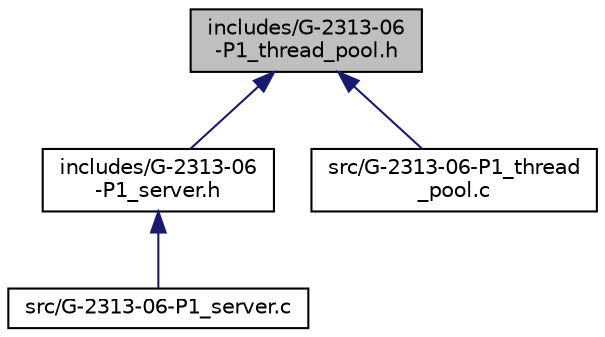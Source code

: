 digraph "includes/G-2313-06-P1_thread_pool.h"
{
  edge [fontname="Helvetica",fontsize="10",labelfontname="Helvetica",labelfontsize="10"];
  node [fontname="Helvetica",fontsize="10",shape=record];
  Node1 [label="includes/G-2313-06\l-P1_thread_pool.h",height=0.2,width=0.4,color="black", fillcolor="grey75", style="filled", fontcolor="black"];
  Node1 -> Node2 [dir="back",color="midnightblue",fontsize="10",style="solid",fontname="Helvetica"];
  Node2 [label="includes/G-2313-06\l-P1_server.h",height=0.2,width=0.4,color="black", fillcolor="white", style="filled",URL="$G-2313-06-P1__server_8h.html"];
  Node2 -> Node3 [dir="back",color="midnightblue",fontsize="10",style="solid",fontname="Helvetica"];
  Node3 [label="src/G-2313-06-P1_server.c",height=0.2,width=0.4,color="black", fillcolor="white", style="filled",URL="$G-2313-06-P1__server_8c.html"];
  Node1 -> Node4 [dir="back",color="midnightblue",fontsize="10",style="solid",fontname="Helvetica"];
  Node4 [label="src/G-2313-06-P1_thread\l_pool.c",height=0.2,width=0.4,color="black", fillcolor="white", style="filled",URL="$G-2313-06-P1__thread__pool_8c.html"];
}
